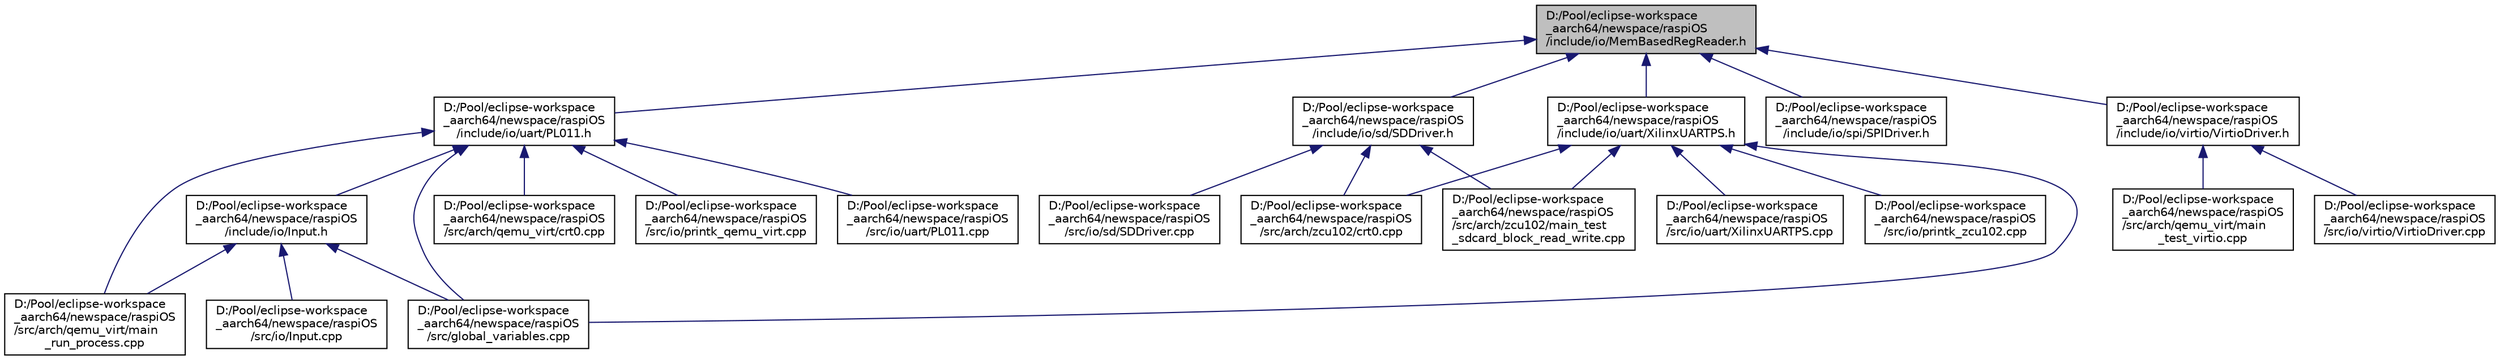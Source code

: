 digraph "D:/Pool/eclipse-workspace_aarch64/newspace/raspiOS/include/io/MemBasedRegReader.h"
{
  edge [fontname="Helvetica",fontsize="10",labelfontname="Helvetica",labelfontsize="10"];
  node [fontname="Helvetica",fontsize="10",shape=record];
  Node1568 [label="D:/Pool/eclipse-workspace\l_aarch64/newspace/raspiOS\l/include/io/MemBasedRegReader.h",height=0.2,width=0.4,color="black", fillcolor="grey75", style="filled", fontcolor="black"];
  Node1568 -> Node1569 [dir="back",color="midnightblue",fontsize="10",style="solid",fontname="Helvetica"];
  Node1569 [label="D:/Pool/eclipse-workspace\l_aarch64/newspace/raspiOS\l/include/io/uart/PL011.h",height=0.2,width=0.4,color="black", fillcolor="white", style="filled",URL="$d1/dd1/_p_l011_8h.html"];
  Node1569 -> Node1570 [dir="back",color="midnightblue",fontsize="10",style="solid",fontname="Helvetica"];
  Node1570 [label="D:/Pool/eclipse-workspace\l_aarch64/newspace/raspiOS\l/include/io/Input.h",height=0.2,width=0.4,color="black", fillcolor="white", style="filled",URL="$d2/d94/_input_8h.html"];
  Node1570 -> Node1571 [dir="back",color="midnightblue",fontsize="10",style="solid",fontname="Helvetica"];
  Node1571 [label="D:/Pool/eclipse-workspace\l_aarch64/newspace/raspiOS\l/src/arch/qemu_virt/main\l_run_process.cpp",height=0.2,width=0.4,color="black", fillcolor="white", style="filled",URL="$d9/d35/main__run__process_8cpp.html"];
  Node1570 -> Node1572 [dir="back",color="midnightblue",fontsize="10",style="solid",fontname="Helvetica"];
  Node1572 [label="D:/Pool/eclipse-workspace\l_aarch64/newspace/raspiOS\l/src/global_variables.cpp",height=0.2,width=0.4,color="black", fillcolor="white", style="filled",URL="$d9/d90/global__variables_8cpp.html"];
  Node1570 -> Node1573 [dir="back",color="midnightblue",fontsize="10",style="solid",fontname="Helvetica"];
  Node1573 [label="D:/Pool/eclipse-workspace\l_aarch64/newspace/raspiOS\l/src/io/Input.cpp",height=0.2,width=0.4,color="black", fillcolor="white", style="filled",URL="$d7/d47/_input_8cpp.html"];
  Node1569 -> Node1574 [dir="back",color="midnightblue",fontsize="10",style="solid",fontname="Helvetica"];
  Node1574 [label="D:/Pool/eclipse-workspace\l_aarch64/newspace/raspiOS\l/src/arch/qemu_virt/crt0.cpp",height=0.2,width=0.4,color="black", fillcolor="white", style="filled",URL="$d9/dfe/qemu__virt_2crt0_8cpp.html"];
  Node1569 -> Node1571 [dir="back",color="midnightblue",fontsize="10",style="solid",fontname="Helvetica"];
  Node1569 -> Node1572 [dir="back",color="midnightblue",fontsize="10",style="solid",fontname="Helvetica"];
  Node1569 -> Node1575 [dir="back",color="midnightblue",fontsize="10",style="solid",fontname="Helvetica"];
  Node1575 [label="D:/Pool/eclipse-workspace\l_aarch64/newspace/raspiOS\l/src/io/printk_qemu_virt.cpp",height=0.2,width=0.4,color="black", fillcolor="white", style="filled",URL="$da/dc0/printk__qemu__virt_8cpp.html"];
  Node1569 -> Node1576 [dir="back",color="midnightblue",fontsize="10",style="solid",fontname="Helvetica"];
  Node1576 [label="D:/Pool/eclipse-workspace\l_aarch64/newspace/raspiOS\l/src/io/uart/PL011.cpp",height=0.2,width=0.4,color="black", fillcolor="white", style="filled",URL="$d6/d5a/_p_l011_8cpp.html"];
  Node1568 -> Node1577 [dir="back",color="midnightblue",fontsize="10",style="solid",fontname="Helvetica"];
  Node1577 [label="D:/Pool/eclipse-workspace\l_aarch64/newspace/raspiOS\l/include/io/sd/SDDriver.h",height=0.2,width=0.4,color="black", fillcolor="white", style="filled",URL="$dc/d49/_s_d_driver_8h.html"];
  Node1577 -> Node1578 [dir="back",color="midnightblue",fontsize="10",style="solid",fontname="Helvetica"];
  Node1578 [label="D:/Pool/eclipse-workspace\l_aarch64/newspace/raspiOS\l/src/arch/zcu102/crt0.cpp",height=0.2,width=0.4,color="black", fillcolor="white", style="filled",URL="$d4/d12/zcu102_2crt0_8cpp.html"];
  Node1577 -> Node1579 [dir="back",color="midnightblue",fontsize="10",style="solid",fontname="Helvetica"];
  Node1579 [label="D:/Pool/eclipse-workspace\l_aarch64/newspace/raspiOS\l/src/arch/zcu102/main_test\l_sdcard_block_read_write.cpp",height=0.2,width=0.4,color="black", fillcolor="white", style="filled",URL="$db/d43/main__test__sdcard__block__read__write_8cpp.html"];
  Node1577 -> Node1580 [dir="back",color="midnightblue",fontsize="10",style="solid",fontname="Helvetica"];
  Node1580 [label="D:/Pool/eclipse-workspace\l_aarch64/newspace/raspiOS\l/src/io/sd/SDDriver.cpp",height=0.2,width=0.4,color="black", fillcolor="white", style="filled",URL="$d9/d31/_s_d_driver_8cpp.html"];
  Node1568 -> Node1581 [dir="back",color="midnightblue",fontsize="10",style="solid",fontname="Helvetica"];
  Node1581 [label="D:/Pool/eclipse-workspace\l_aarch64/newspace/raspiOS\l/include/io/spi/SPIDriver.h",height=0.2,width=0.4,color="black", fillcolor="white", style="filled",URL="$df/d7e/_s_p_i_driver_8h.html"];
  Node1568 -> Node1582 [dir="back",color="midnightblue",fontsize="10",style="solid",fontname="Helvetica"];
  Node1582 [label="D:/Pool/eclipse-workspace\l_aarch64/newspace/raspiOS\l/include/io/uart/XilinxUARTPS.h",height=0.2,width=0.4,color="black", fillcolor="white", style="filled",URL="$de/df7/_xilinx_u_a_r_t_p_s_8h.html"];
  Node1582 -> Node1578 [dir="back",color="midnightblue",fontsize="10",style="solid",fontname="Helvetica"];
  Node1582 -> Node1579 [dir="back",color="midnightblue",fontsize="10",style="solid",fontname="Helvetica"];
  Node1582 -> Node1572 [dir="back",color="midnightblue",fontsize="10",style="solid",fontname="Helvetica"];
  Node1582 -> Node1583 [dir="back",color="midnightblue",fontsize="10",style="solid",fontname="Helvetica"];
  Node1583 [label="D:/Pool/eclipse-workspace\l_aarch64/newspace/raspiOS\l/src/io/printk_zcu102.cpp",height=0.2,width=0.4,color="black", fillcolor="white", style="filled",URL="$d8/d06/printk__zcu102_8cpp.html"];
  Node1582 -> Node1584 [dir="back",color="midnightblue",fontsize="10",style="solid",fontname="Helvetica"];
  Node1584 [label="D:/Pool/eclipse-workspace\l_aarch64/newspace/raspiOS\l/src/io/uart/XilinxUARTPS.cpp",height=0.2,width=0.4,color="black", fillcolor="white", style="filled",URL="$df/db7/_xilinx_u_a_r_t_p_s_8cpp.html"];
  Node1568 -> Node1585 [dir="back",color="midnightblue",fontsize="10",style="solid",fontname="Helvetica"];
  Node1585 [label="D:/Pool/eclipse-workspace\l_aarch64/newspace/raspiOS\l/include/io/virtio/VirtioDriver.h",height=0.2,width=0.4,color="black", fillcolor="white", style="filled",URL="$d4/dd7/_virtio_driver_8h.html"];
  Node1585 -> Node1586 [dir="back",color="midnightblue",fontsize="10",style="solid",fontname="Helvetica"];
  Node1586 [label="D:/Pool/eclipse-workspace\l_aarch64/newspace/raspiOS\l/src/arch/qemu_virt/main\l_test_virtio.cpp",height=0.2,width=0.4,color="black", fillcolor="white", style="filled",URL="$d0/d67/main__test__virtio_8cpp.html"];
  Node1585 -> Node1587 [dir="back",color="midnightblue",fontsize="10",style="solid",fontname="Helvetica"];
  Node1587 [label="D:/Pool/eclipse-workspace\l_aarch64/newspace/raspiOS\l/src/io/virtio/VirtioDriver.cpp",height=0.2,width=0.4,color="black", fillcolor="white", style="filled",URL="$db/d70/_virtio_driver_8cpp.html"];
}
